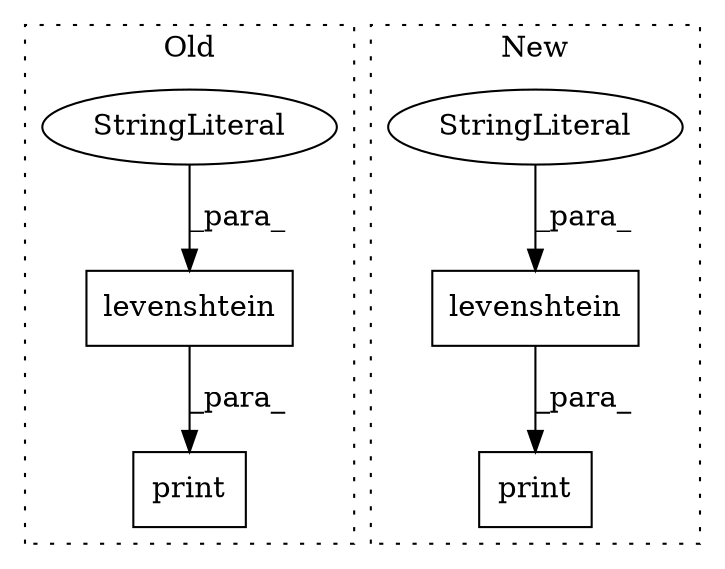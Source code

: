 digraph G {
subgraph cluster0 {
1 [label="print" a="32" s="1033,1075" l="6,1" shape="box"];
3 [label="levenshtein" a="32" s="1039,1074" l="12,1" shape="box"];
6 [label="StringLiteral" a="45" s="1051" l="11" shape="ellipse"];
label = "Old";
style="dotted";
}
subgraph cluster1 {
2 [label="levenshtein" a="32" s="1917,1940" l="12,1" shape="box"];
4 [label="print" a="32" s="1911,1941" l="6,1" shape="box"];
5 [label="StringLiteral" a="45" s="1936" l="4" shape="ellipse"];
label = "New";
style="dotted";
}
2 -> 4 [label="_para_"];
3 -> 1 [label="_para_"];
5 -> 2 [label="_para_"];
6 -> 3 [label="_para_"];
}